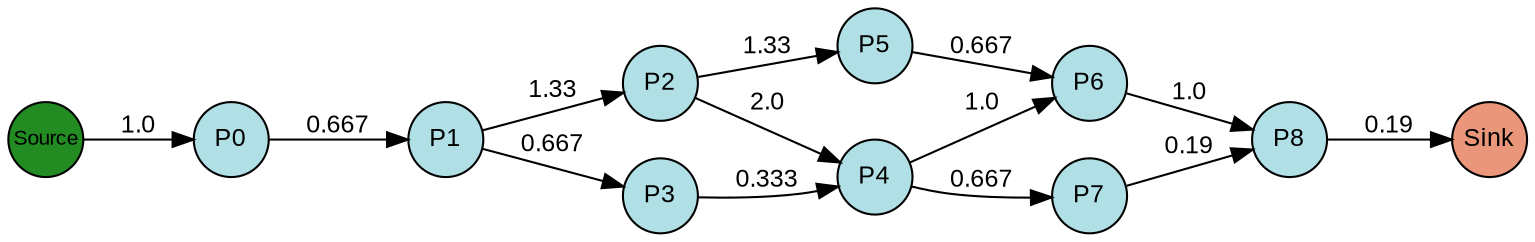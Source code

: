 digraph {
  splines=true;
node [margin=0 fontname=arial fontcolor=black fontsize=12 shape=circle width=0.5 fixedsize=true style=filled fillcolor=powderblue]
  1 [label="P0"]
  2 [label="P1"]
  3 [label="P2"]
  4 [label="P3"]
  5 [label="P4"]
  6 [label="P5"]
  7 [label="P6"]
  8 [label="P7"]
  9 [label="P8"]
  node [margin=0 fontname=arial fontcolor=black fontsize=10 shape=circle width=0.5 fixedsize=true style=filled fillcolor=forestgreen]
  10 [label="Source"]
  node [margin=0 fontname=arial fontcolor=black fontsize=12 shape=circle width=0.5 fixedsize=true style=filled fillcolor=darksalmon]
  11 [label="Sink"]
rankdir=LR
edge [margin=0 fontname=arial fontcolor=black fontsize=12]
   1 -> 2 [label="0.667"]
   2 -> 3 [label="1.33"]
   2 -> 4 [label="0.667"]
   3 -> 5 [label="2.0"]
   4 -> 5 [label="0.333"]
   3 -> 6 [label="1.33"]
   5 -> 7 [label="1.0"]
   6 -> 7 [label="0.667"]
   5 -> 8 [label="0.667"]
   7 -> 9 [label="1.0"]
   8 -> 9 [label="0.19"]
   10 -> 1 [label="1.0"]
   9 -> 11 [label="0.19"]

  {rank=same 10}
	{rank=same  1 }
	{rank=same  2 }
	{rank=same  3, 4 }
	{rank=same  5, 6 }
	{rank=same  7, 8 }
	{rank=same  9 }
  {rank=same 11}
}
